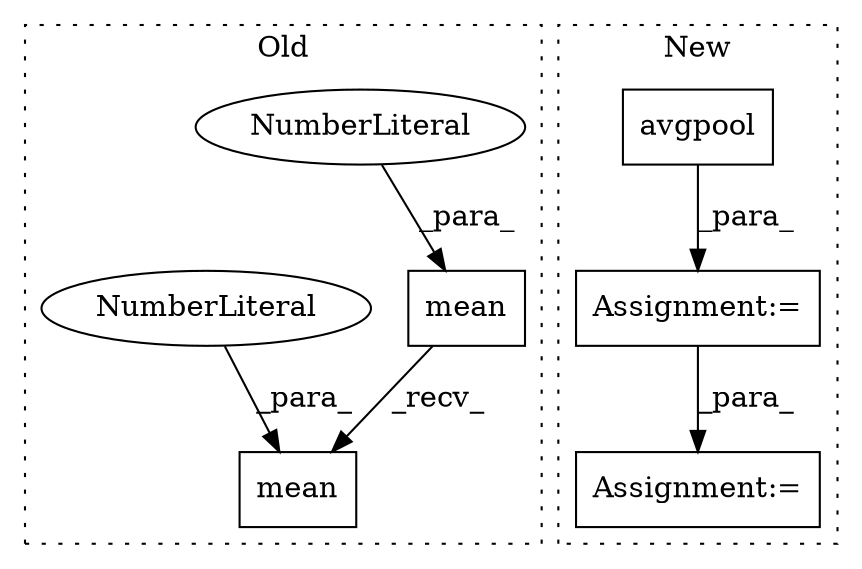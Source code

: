 digraph G {
subgraph cluster0 {
1 [label="mean" a="32" s="3843,3849" l="5,1" shape="box"];
4 [label="NumberLiteral" a="34" s="3848" l="1" shape="ellipse"];
5 [label="mean" a="32" s="3851,3857" l="5,1" shape="box"];
6 [label="NumberLiteral" a="34" s="3856" l="1" shape="ellipse"];
label = "Old";
style="dotted";
}
subgraph cluster1 {
2 [label="avgpool" a="32" s="4928,4937" l="8,1" shape="box"];
3 [label="Assignment:=" a="7" s="4922" l="1" shape="box"];
7 [label="Assignment:=" a="7" s="4945" l="1" shape="box"];
label = "New";
style="dotted";
}
1 -> 5 [label="_recv_"];
2 -> 3 [label="_para_"];
3 -> 7 [label="_para_"];
4 -> 1 [label="_para_"];
6 -> 5 [label="_para_"];
}